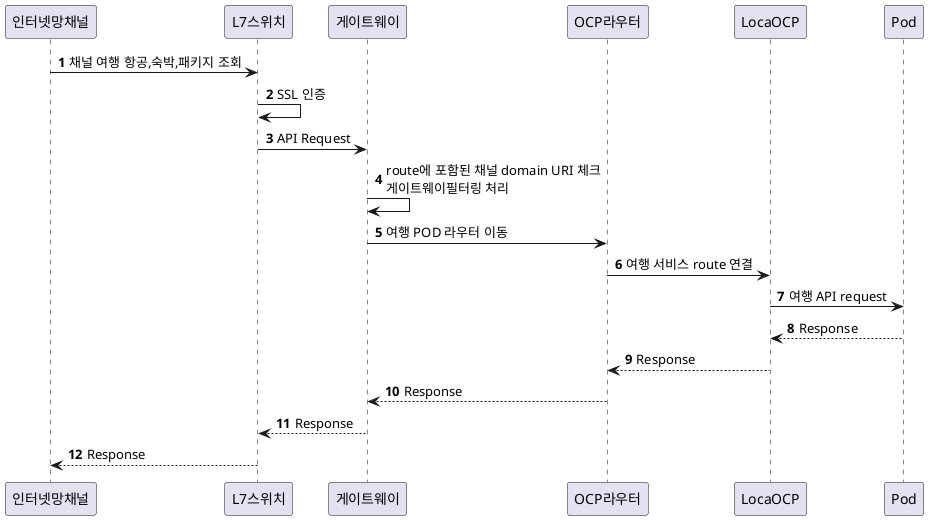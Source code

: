 @startuml
'https://plantuml.com/sequence-diagram

autonumber

인터넷망채널 -> L7스위치: 채널 여행 항공,숙박,패키지 조회
L7스위치 -> L7스위치 : SSL 인증
L7스위치 -> 게이트웨이 : API Request
게이트웨이 -> 게이트웨이 : route에 포함된 채널 domain URI 체크\n게이트웨이필터링 처리
게이트웨이 -> OCP라우터 : 여행 POD 라우터 이동
OCP라우터 -> LocaOCP : 여행 서비스 route 연결

LocaOCP -> Pod: 여행 API request
Pod --> LocaOCP : Response
LocaOCP --> OCP라우터 : Response
OCP라우터 --> 게이트웨이 : Response
게이트웨이 --> L7스위치 : Response
L7스위치 --> 인터넷망채널 : Response
@enduml